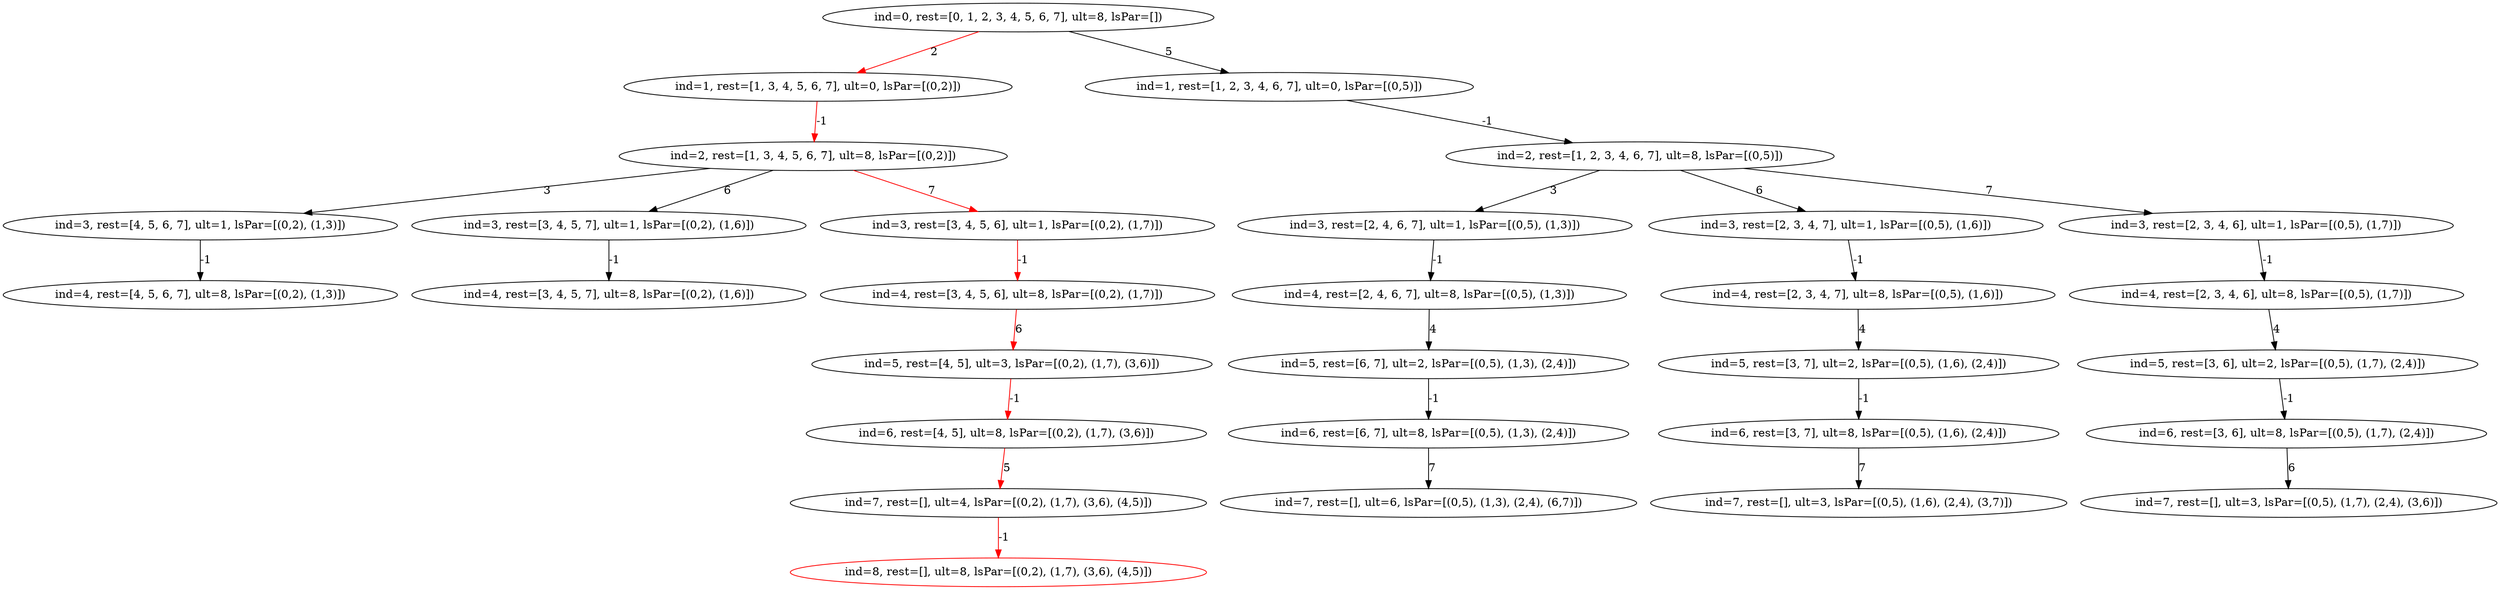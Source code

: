 strict digraph G {
  1 [ label="ind=3, rest=[4, 5, 6, 7], ult=1, lsPar=[(0,2), (1,3)])" ];
  2 [ label="ind=4, rest=[4, 5, 6, 7], ult=8, lsPar=[(0,2), (1,3)])" ];
  3 [ label="ind=2, rest=[1, 3, 4, 5, 6, 7], ult=8, lsPar=[(0,2)])" ];
  4 [ label="ind=3, rest=[3, 4, 5, 7], ult=1, lsPar=[(0,2), (1,6)])" ];
  5 [ label="ind=4, rest=[3, 4, 5, 7], ult=8, lsPar=[(0,2), (1,6)])" ];
  6 [ label="ind=7, rest=[], ult=4, lsPar=[(0,2), (1,7), (3,6), (4,5)])" ];
  7 [ color="red" label="ind=8, rest=[], ult=8, lsPar=[(0,2), (1,7), (3,6), (4,5)])" ];
  8 [ label="ind=6, rest=[4, 5], ult=8, lsPar=[(0,2), (1,7), (3,6)])" ];
  9 [ label="ind=5, rest=[4, 5], ult=3, lsPar=[(0,2), (1,7), (3,6)])" ];
  10 [ label="ind=4, rest=[3, 4, 5, 6], ult=8, lsPar=[(0,2), (1,7)])" ];
  11 [ label="ind=3, rest=[3, 4, 5, 6], ult=1, lsPar=[(0,2), (1,7)])" ];
  12 [ label="ind=1, rest=[1, 3, 4, 5, 6, 7], ult=0, lsPar=[(0,2)])" ];
  13 [ label="ind=0, rest=[0, 1, 2, 3, 4, 5, 6, 7], ult=8, lsPar=[])" ];
  14 [ label="ind=6, rest=[6, 7], ult=8, lsPar=[(0,5), (1,3), (2,4)])" ];
  15 [ label="ind=7, rest=[], ult=6, lsPar=[(0,5), (1,3), (2,4), (6,7)])" ];
  16 [ label="ind=5, rest=[6, 7], ult=2, lsPar=[(0,5), (1,3), (2,4)])" ];
  17 [ label="ind=4, rest=[2, 4, 6, 7], ult=8, lsPar=[(0,5), (1,3)])" ];
  18 [ label="ind=3, rest=[2, 4, 6, 7], ult=1, lsPar=[(0,5), (1,3)])" ];
  19 [ label="ind=2, rest=[1, 2, 3, 4, 6, 7], ult=8, lsPar=[(0,5)])" ];
  20 [ label="ind=6, rest=[3, 7], ult=8, lsPar=[(0,5), (1,6), (2,4)])" ];
  21 [ label="ind=7, rest=[], ult=3, lsPar=[(0,5), (1,6), (2,4), (3,7)])" ];
  22 [ label="ind=5, rest=[3, 7], ult=2, lsPar=[(0,5), (1,6), (2,4)])" ];
  23 [ label="ind=4, rest=[2, 3, 4, 7], ult=8, lsPar=[(0,5), (1,6)])" ];
  24 [ label="ind=3, rest=[2, 3, 4, 7], ult=1, lsPar=[(0,5), (1,6)])" ];
  25 [ label="ind=6, rest=[3, 6], ult=8, lsPar=[(0,5), (1,7), (2,4)])" ];
  26 [ label="ind=7, rest=[], ult=3, lsPar=[(0,5), (1,7), (2,4), (3,6)])" ];
  27 [ label="ind=5, rest=[3, 6], ult=2, lsPar=[(0,5), (1,7), (2,4)])" ];
  28 [ label="ind=4, rest=[2, 3, 4, 6], ult=8, lsPar=[(0,5), (1,7)])" ];
  29 [ label="ind=3, rest=[2, 3, 4, 6], ult=1, lsPar=[(0,5), (1,7)])" ];
  30 [ label="ind=1, rest=[1, 2, 3, 4, 6, 7], ult=0, lsPar=[(0,5)])" ];
  1 -> 2 [ label="-1" ];
  3 -> 1 [ label="3" ];
  4 -> 5 [ label="-1" ];
  3 -> 4 [ label="6" ];
  6 -> 7 [ color="red" label="-1" ];
  8 -> 6 [ color="red" label="5" ];
  9 -> 8 [ color="red" label="-1" ];
  10 -> 9 [ color="red" label="6" ];
  11 -> 10 [ color="red" label="-1" ];
  3 -> 11 [ color="red" label="7" ];
  12 -> 3 [ color="red" label="-1" ];
  13 -> 12 [ color="red" label="2" ];
  14 -> 15 [ label="7" ];
  16 -> 14 [ label="-1" ];
  17 -> 16 [ label="4" ];
  18 -> 17 [ label="-1" ];
  19 -> 18 [ label="3" ];
  20 -> 21 [ label="7" ];
  22 -> 20 [ label="-1" ];
  23 -> 22 [ label="4" ];
  24 -> 23 [ label="-1" ];
  19 -> 24 [ label="6" ];
  25 -> 26 [ label="6" ];
  27 -> 25 [ label="-1" ];
  28 -> 27 [ label="4" ];
  29 -> 28 [ label="-1" ];
  19 -> 29 [ label="7" ];
  30 -> 19 [ label="-1" ];
  13 -> 30 [ label="5" ];
}
